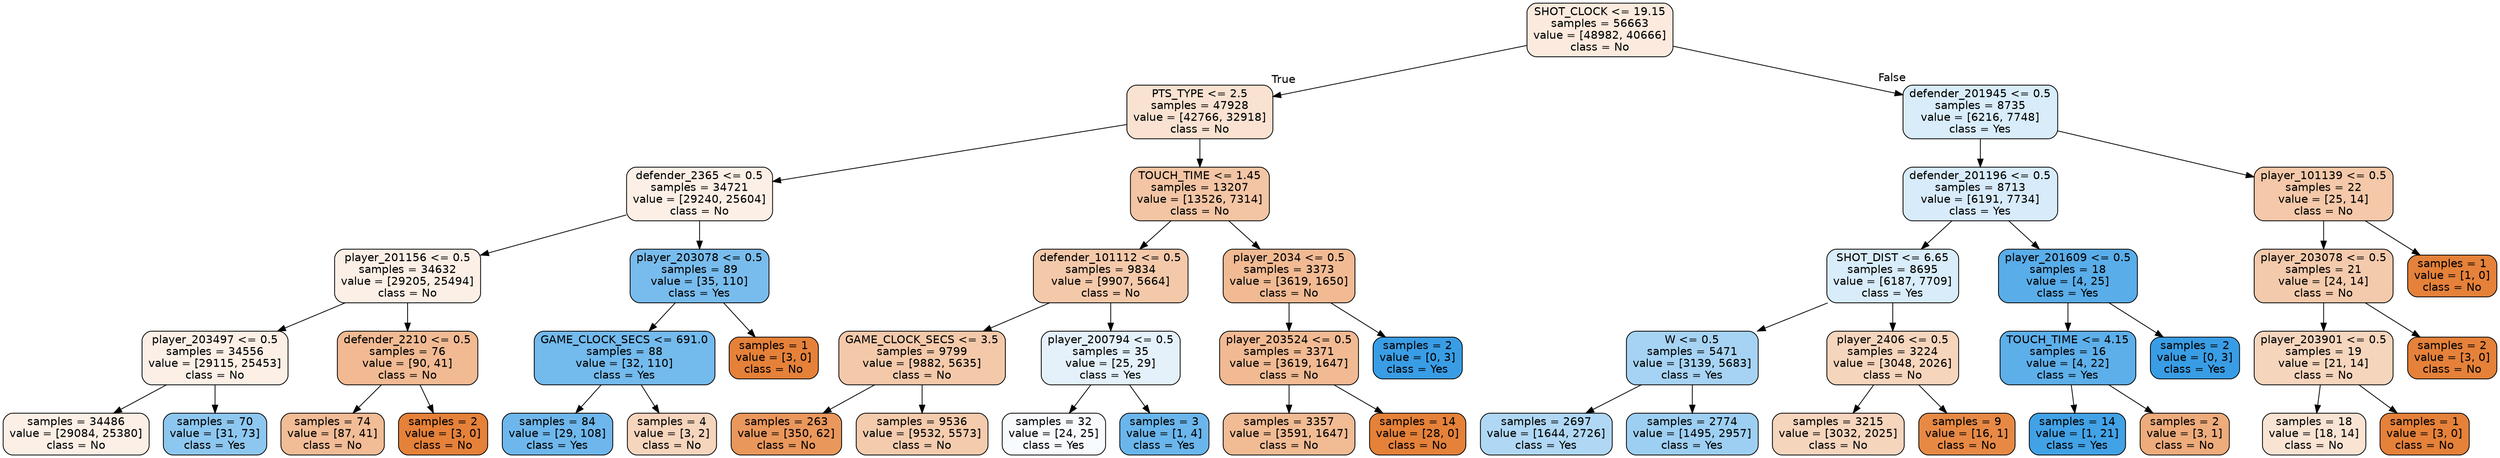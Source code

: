 digraph Tree {
node [shape=box, style="filled, rounded", color="black", fontname=helvetica] ;
edge [fontname=helvetica] ;
0 [label="SHOT_CLOCK <= 19.15\nsamples = 56663\nvalue = [48982, 40666]\nclass = No", fillcolor="#fbeadd"] ;
1 [label="PTS_TYPE <= 2.5\nsamples = 47928\nvalue = [42766, 32918]\nclass = No", fillcolor="#f9e2d1"] ;
0 -> 1 [labeldistance=2.5, labelangle=45, headlabel="True"] ;
2 [label="defender_2365 <= 0.5\nsamples = 34721\nvalue = [29240, 25604]\nclass = No", fillcolor="#fcefe6"] ;
1 -> 2 ;
3 [label="player_201156 <= 0.5\nsamples = 34632\nvalue = [29205, 25494]\nclass = No", fillcolor="#fcefe6"] ;
2 -> 3 ;
4 [label="player_203497 <= 0.5\nsamples = 34556\nvalue = [29115, 25453]\nclass = No", fillcolor="#fcefe6"] ;
3 -> 4 ;
5 [label="samples = 34486\nvalue = [29084, 25380]\nclass = No", fillcolor="#fcefe6"] ;
4 -> 5 ;
6 [label="samples = 70\nvalue = [31, 73]\nclass = Yes", fillcolor="#8dc7f0"] ;
4 -> 6 ;
7 [label="defender_2210 <= 0.5\nsamples = 76\nvalue = [90, 41]\nclass = No", fillcolor="#f1ba93"] ;
3 -> 7 ;
8 [label="samples = 74\nvalue = [87, 41]\nclass = No", fillcolor="#f1bc96"] ;
7 -> 8 ;
9 [label="samples = 2\nvalue = [3, 0]\nclass = No", fillcolor="#e58139"] ;
7 -> 9 ;
10 [label="player_203078 <= 0.5\nsamples = 89\nvalue = [35, 110]\nclass = Yes", fillcolor="#78bced"] ;
2 -> 10 ;
11 [label="GAME_CLOCK_SECS <= 691.0\nsamples = 88\nvalue = [32, 110]\nclass = Yes", fillcolor="#73baed"] ;
10 -> 11 ;
12 [label="samples = 84\nvalue = [29, 108]\nclass = Yes", fillcolor="#6eb7ec"] ;
11 -> 12 ;
13 [label="samples = 4\nvalue = [3, 2]\nclass = No", fillcolor="#f6d5bd"] ;
11 -> 13 ;
14 [label="samples = 1\nvalue = [3, 0]\nclass = No", fillcolor="#e58139"] ;
10 -> 14 ;
15 [label="TOUCH_TIME <= 1.45\nsamples = 13207\nvalue = [13526, 7314]\nclass = No", fillcolor="#f3c5a4"] ;
1 -> 15 ;
16 [label="defender_101112 <= 0.5\nsamples = 9834\nvalue = [9907, 5664]\nclass = No", fillcolor="#f4c9aa"] ;
15 -> 16 ;
17 [label="GAME_CLOCK_SECS <= 3.5\nsamples = 9799\nvalue = [9882, 5635]\nclass = No", fillcolor="#f4c9aa"] ;
16 -> 17 ;
18 [label="samples = 263\nvalue = [350, 62]\nclass = No", fillcolor="#ea975c"] ;
17 -> 18 ;
19 [label="samples = 9536\nvalue = [9532, 5573]\nclass = No", fillcolor="#f4cbad"] ;
17 -> 19 ;
20 [label="player_200794 <= 0.5\nsamples = 35\nvalue = [25, 29]\nclass = Yes", fillcolor="#e4f1fb"] ;
16 -> 20 ;
21 [label="samples = 32\nvalue = [24, 25]\nclass = Yes", fillcolor="#f7fbfe"] ;
20 -> 21 ;
22 [label="samples = 3\nvalue = [1, 4]\nclass = Yes", fillcolor="#6ab6ec"] ;
20 -> 22 ;
23 [label="player_2034 <= 0.5\nsamples = 3373\nvalue = [3619, 1650]\nclass = No", fillcolor="#f1ba93"] ;
15 -> 23 ;
24 [label="player_203524 <= 0.5\nsamples = 3371\nvalue = [3619, 1647]\nclass = No", fillcolor="#f1ba93"] ;
23 -> 24 ;
25 [label="samples = 3357\nvalue = [3591, 1647]\nclass = No", fillcolor="#f1bb94"] ;
24 -> 25 ;
26 [label="samples = 14\nvalue = [28, 0]\nclass = No", fillcolor="#e58139"] ;
24 -> 26 ;
27 [label="samples = 2\nvalue = [0, 3]\nclass = Yes", fillcolor="#399de5"] ;
23 -> 27 ;
28 [label="defender_201945 <= 0.5\nsamples = 8735\nvalue = [6216, 7748]\nclass = Yes", fillcolor="#d8ecfa"] ;
0 -> 28 [labeldistance=2.5, labelangle=-45, headlabel="False"] ;
29 [label="defender_201196 <= 0.5\nsamples = 8713\nvalue = [6191, 7734]\nclass = Yes", fillcolor="#d7ebfa"] ;
28 -> 29 ;
30 [label="SHOT_DIST <= 6.65\nsamples = 8695\nvalue = [6187, 7709]\nclass = Yes", fillcolor="#d8ecfa"] ;
29 -> 30 ;
31 [label="W <= 0.5\nsamples = 5471\nvalue = [3139, 5683]\nclass = Yes", fillcolor="#a6d3f3"] ;
30 -> 31 ;
32 [label="samples = 2697\nvalue = [1644, 2726]\nclass = Yes", fillcolor="#b0d8f5"] ;
31 -> 32 ;
33 [label="samples = 2774\nvalue = [1495, 2957]\nclass = Yes", fillcolor="#9dcff2"] ;
31 -> 33 ;
34 [label="player_2406 <= 0.5\nsamples = 3224\nvalue = [3048, 2026]\nclass = No", fillcolor="#f6d5bd"] ;
30 -> 34 ;
35 [label="samples = 3215\nvalue = [3032, 2025]\nclass = No", fillcolor="#f6d5bd"] ;
34 -> 35 ;
36 [label="samples = 9\nvalue = [16, 1]\nclass = No", fillcolor="#e78945"] ;
34 -> 36 ;
37 [label="player_201609 <= 0.5\nsamples = 18\nvalue = [4, 25]\nclass = Yes", fillcolor="#59ade9"] ;
29 -> 37 ;
38 [label="TOUCH_TIME <= 4.15\nsamples = 16\nvalue = [4, 22]\nclass = Yes", fillcolor="#5dafea"] ;
37 -> 38 ;
39 [label="samples = 14\nvalue = [1, 21]\nclass = Yes", fillcolor="#42a2e6"] ;
38 -> 39 ;
40 [label="samples = 2\nvalue = [3, 1]\nclass = No", fillcolor="#eeab7b"] ;
38 -> 40 ;
41 [label="samples = 2\nvalue = [0, 3]\nclass = Yes", fillcolor="#399de5"] ;
37 -> 41 ;
42 [label="player_101139 <= 0.5\nsamples = 22\nvalue = [25, 14]\nclass = No", fillcolor="#f4c8a8"] ;
28 -> 42 ;
43 [label="player_203078 <= 0.5\nsamples = 21\nvalue = [24, 14]\nclass = No", fillcolor="#f4caac"] ;
42 -> 43 ;
44 [label="player_203901 <= 0.5\nsamples = 19\nvalue = [21, 14]\nclass = No", fillcolor="#f6d5bd"] ;
43 -> 44 ;
45 [label="samples = 18\nvalue = [18, 14]\nclass = No", fillcolor="#f9e3d3"] ;
44 -> 45 ;
46 [label="samples = 1\nvalue = [3, 0]\nclass = No", fillcolor="#e58139"] ;
44 -> 46 ;
47 [label="samples = 2\nvalue = [3, 0]\nclass = No", fillcolor="#e58139"] ;
43 -> 47 ;
48 [label="samples = 1\nvalue = [1, 0]\nclass = No", fillcolor="#e58139"] ;
42 -> 48 ;
}